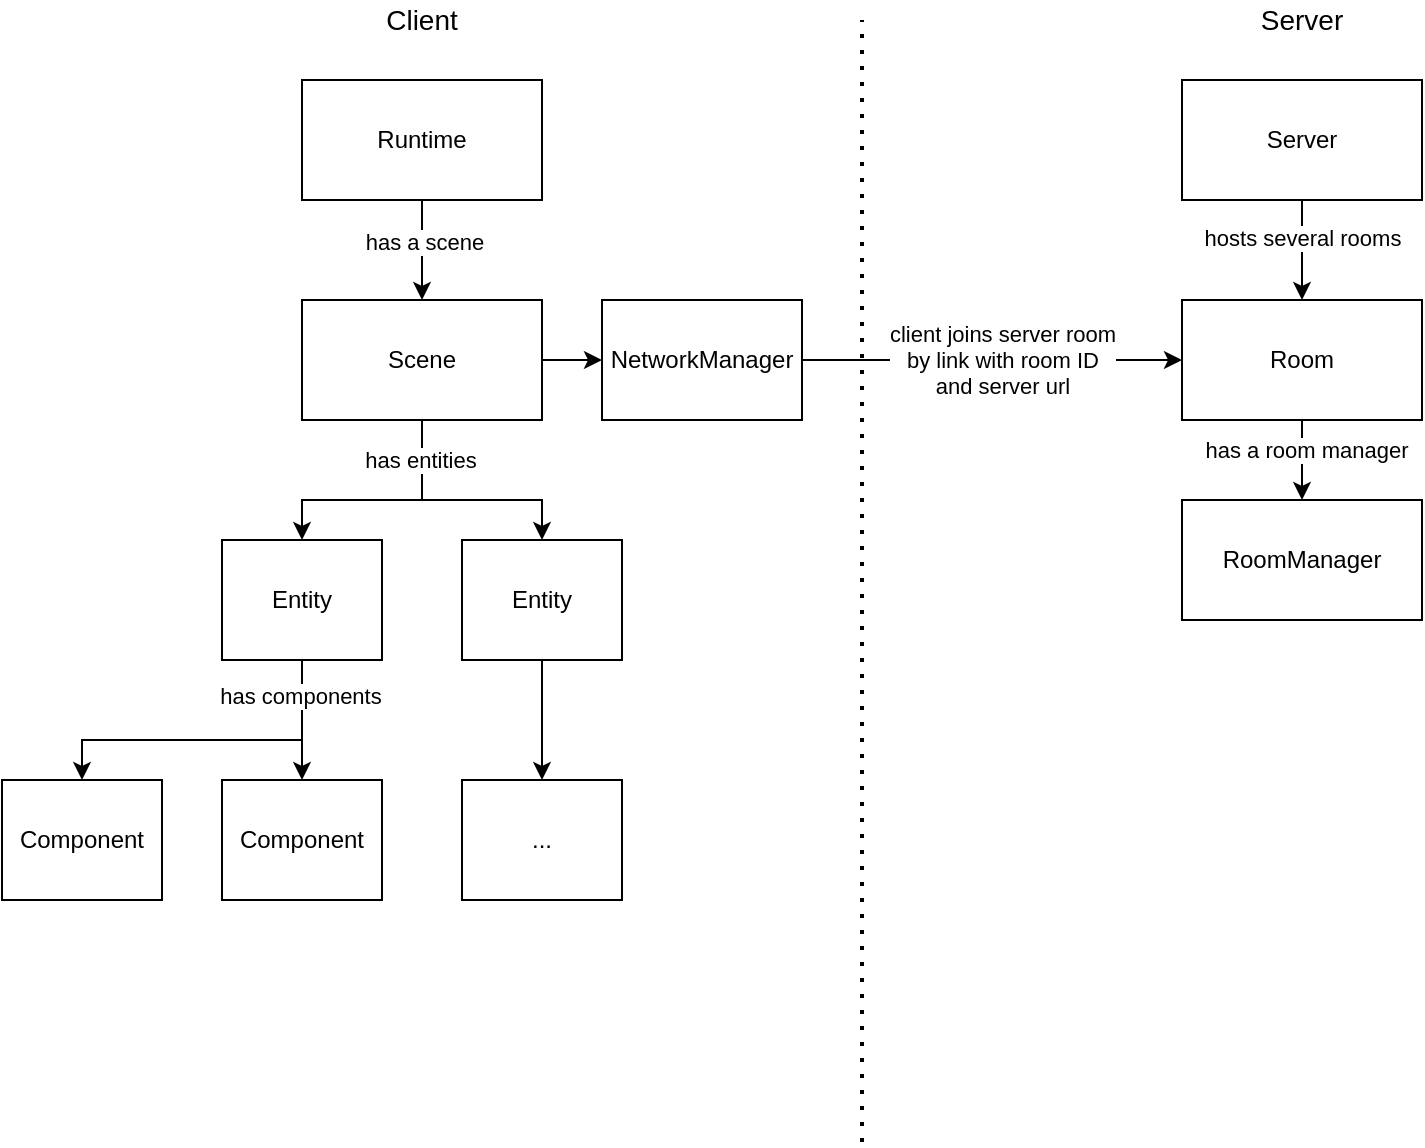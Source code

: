 <mxfile>
    <diagram id="l0JmMuvb-qG9-a8daIvU" name="Page-1">
        <mxGraphModel dx="1822" dy="1667" grid="1" gridSize="10" guides="1" tooltips="1" connect="1" arrows="1" fold="1" page="1" pageScale="1" pageWidth="827" pageHeight="1169" math="0" shadow="0">
            <root>
                <mxCell id="0"/>
                <mxCell id="1" parent="0"/>
                <mxCell id="21" style="edgeStyle=orthogonalEdgeStyle;rounded=0;orthogonalLoop=1;jettySize=auto;html=1;exitX=0.5;exitY=1;exitDx=0;exitDy=0;entryX=0.5;entryY=0;entryDx=0;entryDy=0;fontSize=14;" parent="1" source="2" edge="1">
                    <mxGeometry relative="1" as="geometry">
                        <mxPoint x="140" y="100" as="targetPoint"/>
                    </mxGeometry>
                </mxCell>
                <mxCell id="22" value="has a scene" style="edgeLabel;html=1;align=center;verticalAlign=middle;resizable=0;points=[];fontSize=11;" parent="21" vertex="1" connectable="0">
                    <mxGeometry x="-0.16" y="1" relative="1" as="geometry">
                        <mxPoint as="offset"/>
                    </mxGeometry>
                </mxCell>
                <mxCell id="2" value="Runtime" style="rounded=0;whiteSpace=wrap;html=1;" parent="1" vertex="1">
                    <mxGeometry x="80" y="-10" width="120" height="60" as="geometry"/>
                </mxCell>
                <mxCell id="3" value="Client" style="text;html=1;strokeColor=none;fillColor=none;align=center;verticalAlign=middle;whiteSpace=wrap;rounded=0;fontSize=14;" parent="1" vertex="1">
                    <mxGeometry x="120" y="-50" width="40" height="20" as="geometry"/>
                </mxCell>
                <mxCell id="9" style="edgeStyle=orthogonalEdgeStyle;rounded=0;orthogonalLoop=1;jettySize=auto;html=1;exitX=0.5;exitY=1;exitDx=0;exitDy=0;" parent="1" target="7" edge="1">
                    <mxGeometry relative="1" as="geometry">
                        <Array as="points">
                            <mxPoint x="140" y="200"/>
                            <mxPoint x="80" y="200"/>
                        </Array>
                        <mxPoint x="140" y="160" as="sourcePoint"/>
                    </mxGeometry>
                </mxCell>
                <mxCell id="10" style="edgeStyle=orthogonalEdgeStyle;rounded=0;orthogonalLoop=1;jettySize=auto;html=1;exitX=0.5;exitY=1;exitDx=0;exitDy=0;entryX=0.5;entryY=0;entryDx=0;entryDy=0;" parent="1" target="8" edge="1">
                    <mxGeometry relative="1" as="geometry">
                        <Array as="points">
                            <mxPoint x="140" y="200"/>
                            <mxPoint x="200" y="200"/>
                        </Array>
                        <mxPoint x="140" y="160" as="sourcePoint"/>
                    </mxGeometry>
                </mxCell>
                <mxCell id="11" value="has entities" style="edgeLabel;html=1;align=center;verticalAlign=middle;resizable=0;points=[];" parent="10" vertex="1" connectable="0">
                    <mxGeometry x="-0.667" y="-1" relative="1" as="geometry">
                        <mxPoint as="offset"/>
                    </mxGeometry>
                </mxCell>
                <mxCell id="16" style="edgeStyle=orthogonalEdgeStyle;rounded=0;orthogonalLoop=1;jettySize=auto;html=1;exitX=0.5;exitY=1;exitDx=0;exitDy=0;entryX=0.5;entryY=0;entryDx=0;entryDy=0;" parent="1" source="7" target="12" edge="1">
                    <mxGeometry relative="1" as="geometry">
                        <Array as="points">
                            <mxPoint x="80" y="320"/>
                            <mxPoint x="-30" y="320"/>
                        </Array>
                    </mxGeometry>
                </mxCell>
                <mxCell id="17" style="edgeStyle=orthogonalEdgeStyle;rounded=0;orthogonalLoop=1;jettySize=auto;html=1;exitX=0.5;exitY=1;exitDx=0;exitDy=0;entryX=0.5;entryY=0;entryDx=0;entryDy=0;" parent="1" source="7" target="13" edge="1">
                    <mxGeometry relative="1" as="geometry"/>
                </mxCell>
                <mxCell id="19" value="has components" style="edgeLabel;html=1;align=center;verticalAlign=middle;resizable=0;points=[];" parent="17" vertex="1" connectable="0">
                    <mxGeometry x="-0.4" y="-1" relative="1" as="geometry">
                        <mxPoint as="offset"/>
                    </mxGeometry>
                </mxCell>
                <mxCell id="7" value="Entity" style="rounded=0;whiteSpace=wrap;html=1;" parent="1" vertex="1">
                    <mxGeometry x="40" y="220" width="80" height="60" as="geometry"/>
                </mxCell>
                <mxCell id="18" style="edgeStyle=orthogonalEdgeStyle;rounded=0;orthogonalLoop=1;jettySize=auto;html=1;exitX=0.5;exitY=1;exitDx=0;exitDy=0;entryX=0.5;entryY=0;entryDx=0;entryDy=0;" parent="1" source="8" target="15" edge="1">
                    <mxGeometry relative="1" as="geometry"/>
                </mxCell>
                <mxCell id="8" value="Entity" style="rounded=0;whiteSpace=wrap;html=1;" parent="1" vertex="1">
                    <mxGeometry x="160" y="220" width="80" height="60" as="geometry"/>
                </mxCell>
                <mxCell id="12" value="Component" style="rounded=0;whiteSpace=wrap;html=1;" parent="1" vertex="1">
                    <mxGeometry x="-70" y="340" width="80" height="60" as="geometry"/>
                </mxCell>
                <mxCell id="13" value="Component" style="rounded=0;whiteSpace=wrap;html=1;" parent="1" vertex="1">
                    <mxGeometry x="40" y="340" width="80" height="60" as="geometry"/>
                </mxCell>
                <mxCell id="15" value="..." style="rounded=0;whiteSpace=wrap;html=1;" parent="1" vertex="1">
                    <mxGeometry x="160" y="340" width="80" height="60" as="geometry"/>
                </mxCell>
                <mxCell id="56" style="edgeStyle=orthogonalEdgeStyle;rounded=0;orthogonalLoop=1;jettySize=auto;html=1;exitX=1;exitY=0.5;exitDx=0;exitDy=0;entryX=0;entryY=0.5;entryDx=0;entryDy=0;fontSize=11;" parent="1" source="69" target="27" edge="1">
                    <mxGeometry relative="1" as="geometry">
                        <mxPoint x="200" y="130" as="sourcePoint"/>
                    </mxGeometry>
                </mxCell>
                <mxCell id="25" value="Server" style="text;html=1;strokeColor=none;fillColor=none;align=center;verticalAlign=middle;whiteSpace=wrap;rounded=0;fontSize=14;" parent="1" vertex="1">
                    <mxGeometry x="560" y="-50" width="40" height="20" as="geometry"/>
                </mxCell>
                <mxCell id="28" style="edgeStyle=orthogonalEdgeStyle;rounded=0;orthogonalLoop=1;jettySize=auto;html=1;exitX=0.5;exitY=1;exitDx=0;exitDy=0;entryX=0.5;entryY=0;entryDx=0;entryDy=0;fontSize=11;" parent="1" source="26" target="27" edge="1">
                    <mxGeometry relative="1" as="geometry"/>
                </mxCell>
                <mxCell id="40" value="hosts several rooms" style="edgeLabel;html=1;align=center;verticalAlign=middle;resizable=0;points=[];fontSize=11;" parent="28" vertex="1" connectable="0">
                    <mxGeometry x="-0.24" y="-3" relative="1" as="geometry">
                        <mxPoint x="3" as="offset"/>
                    </mxGeometry>
                </mxCell>
                <mxCell id="26" value="Server" style="rounded=0;whiteSpace=wrap;html=1;" parent="1" vertex="1">
                    <mxGeometry x="520" y="-10" width="120" height="60" as="geometry"/>
                </mxCell>
                <mxCell id="42" style="edgeStyle=orthogonalEdgeStyle;rounded=0;orthogonalLoop=1;jettySize=auto;html=1;exitX=0.5;exitY=1;exitDx=0;exitDy=0;entryX=0.5;entryY=0;entryDx=0;entryDy=0;fontSize=11;" parent="1" source="27" edge="1">
                    <mxGeometry relative="1" as="geometry">
                        <mxPoint x="580" y="200" as="targetPoint"/>
                    </mxGeometry>
                </mxCell>
                <mxCell id="43" value="has a room manager" style="edgeLabel;html=1;align=center;verticalAlign=middle;resizable=0;points=[];fontSize=11;" parent="42" vertex="1" connectable="0">
                    <mxGeometry x="-0.25" y="2" relative="1" as="geometry">
                        <mxPoint as="offset"/>
                    </mxGeometry>
                </mxCell>
                <mxCell id="27" value="Room" style="rounded=0;whiteSpace=wrap;html=1;" parent="1" vertex="1">
                    <mxGeometry x="520" y="100" width="120" height="60" as="geometry"/>
                </mxCell>
                <mxCell id="41" value="" style="endArrow=none;dashed=1;html=1;dashPattern=1 3;strokeWidth=2;fontSize=11;" parent="1" edge="1">
                    <mxGeometry width="50" height="50" relative="1" as="geometry">
                        <mxPoint x="360" y="521" as="sourcePoint"/>
                        <mxPoint x="360" y="-40" as="targetPoint"/>
                    </mxGeometry>
                </mxCell>
                <mxCell id="57" value="client joins server room&lt;br&gt;by link with room ID&lt;br&gt;and server url" style="edgeLabel;html=1;align=center;verticalAlign=middle;resizable=0;points=[];fontSize=11;" parent="41" vertex="1" connectable="0">
                    <mxGeometry x="0.398" y="-1" relative="1" as="geometry">
                        <mxPoint x="69" y="1" as="offset"/>
                    </mxGeometry>
                </mxCell>
                <mxCell id="72" style="edgeStyle=orthogonalEdgeStyle;rounded=0;orthogonalLoop=1;jettySize=auto;html=1;exitX=1;exitY=0.5;exitDx=0;exitDy=0;entryX=0;entryY=0.5;entryDx=0;entryDy=0;" edge="1" parent="1" source="68" target="69">
                    <mxGeometry relative="1" as="geometry"/>
                </mxCell>
                <mxCell id="68" value="Scene" style="rounded=0;whiteSpace=wrap;html=1;" vertex="1" parent="1">
                    <mxGeometry x="80" y="100" width="120" height="60" as="geometry"/>
                </mxCell>
                <mxCell id="69" value="NetworkManager" style="rounded=0;whiteSpace=wrap;html=1;" vertex="1" parent="1">
                    <mxGeometry x="230" y="100" width="100" height="60" as="geometry"/>
                </mxCell>
                <mxCell id="70" value="RoomManager" style="rounded=0;whiteSpace=wrap;html=1;" vertex="1" parent="1">
                    <mxGeometry x="520" y="200" width="120" height="60" as="geometry"/>
                </mxCell>
            </root>
        </mxGraphModel>
    </diagram>
</mxfile>
